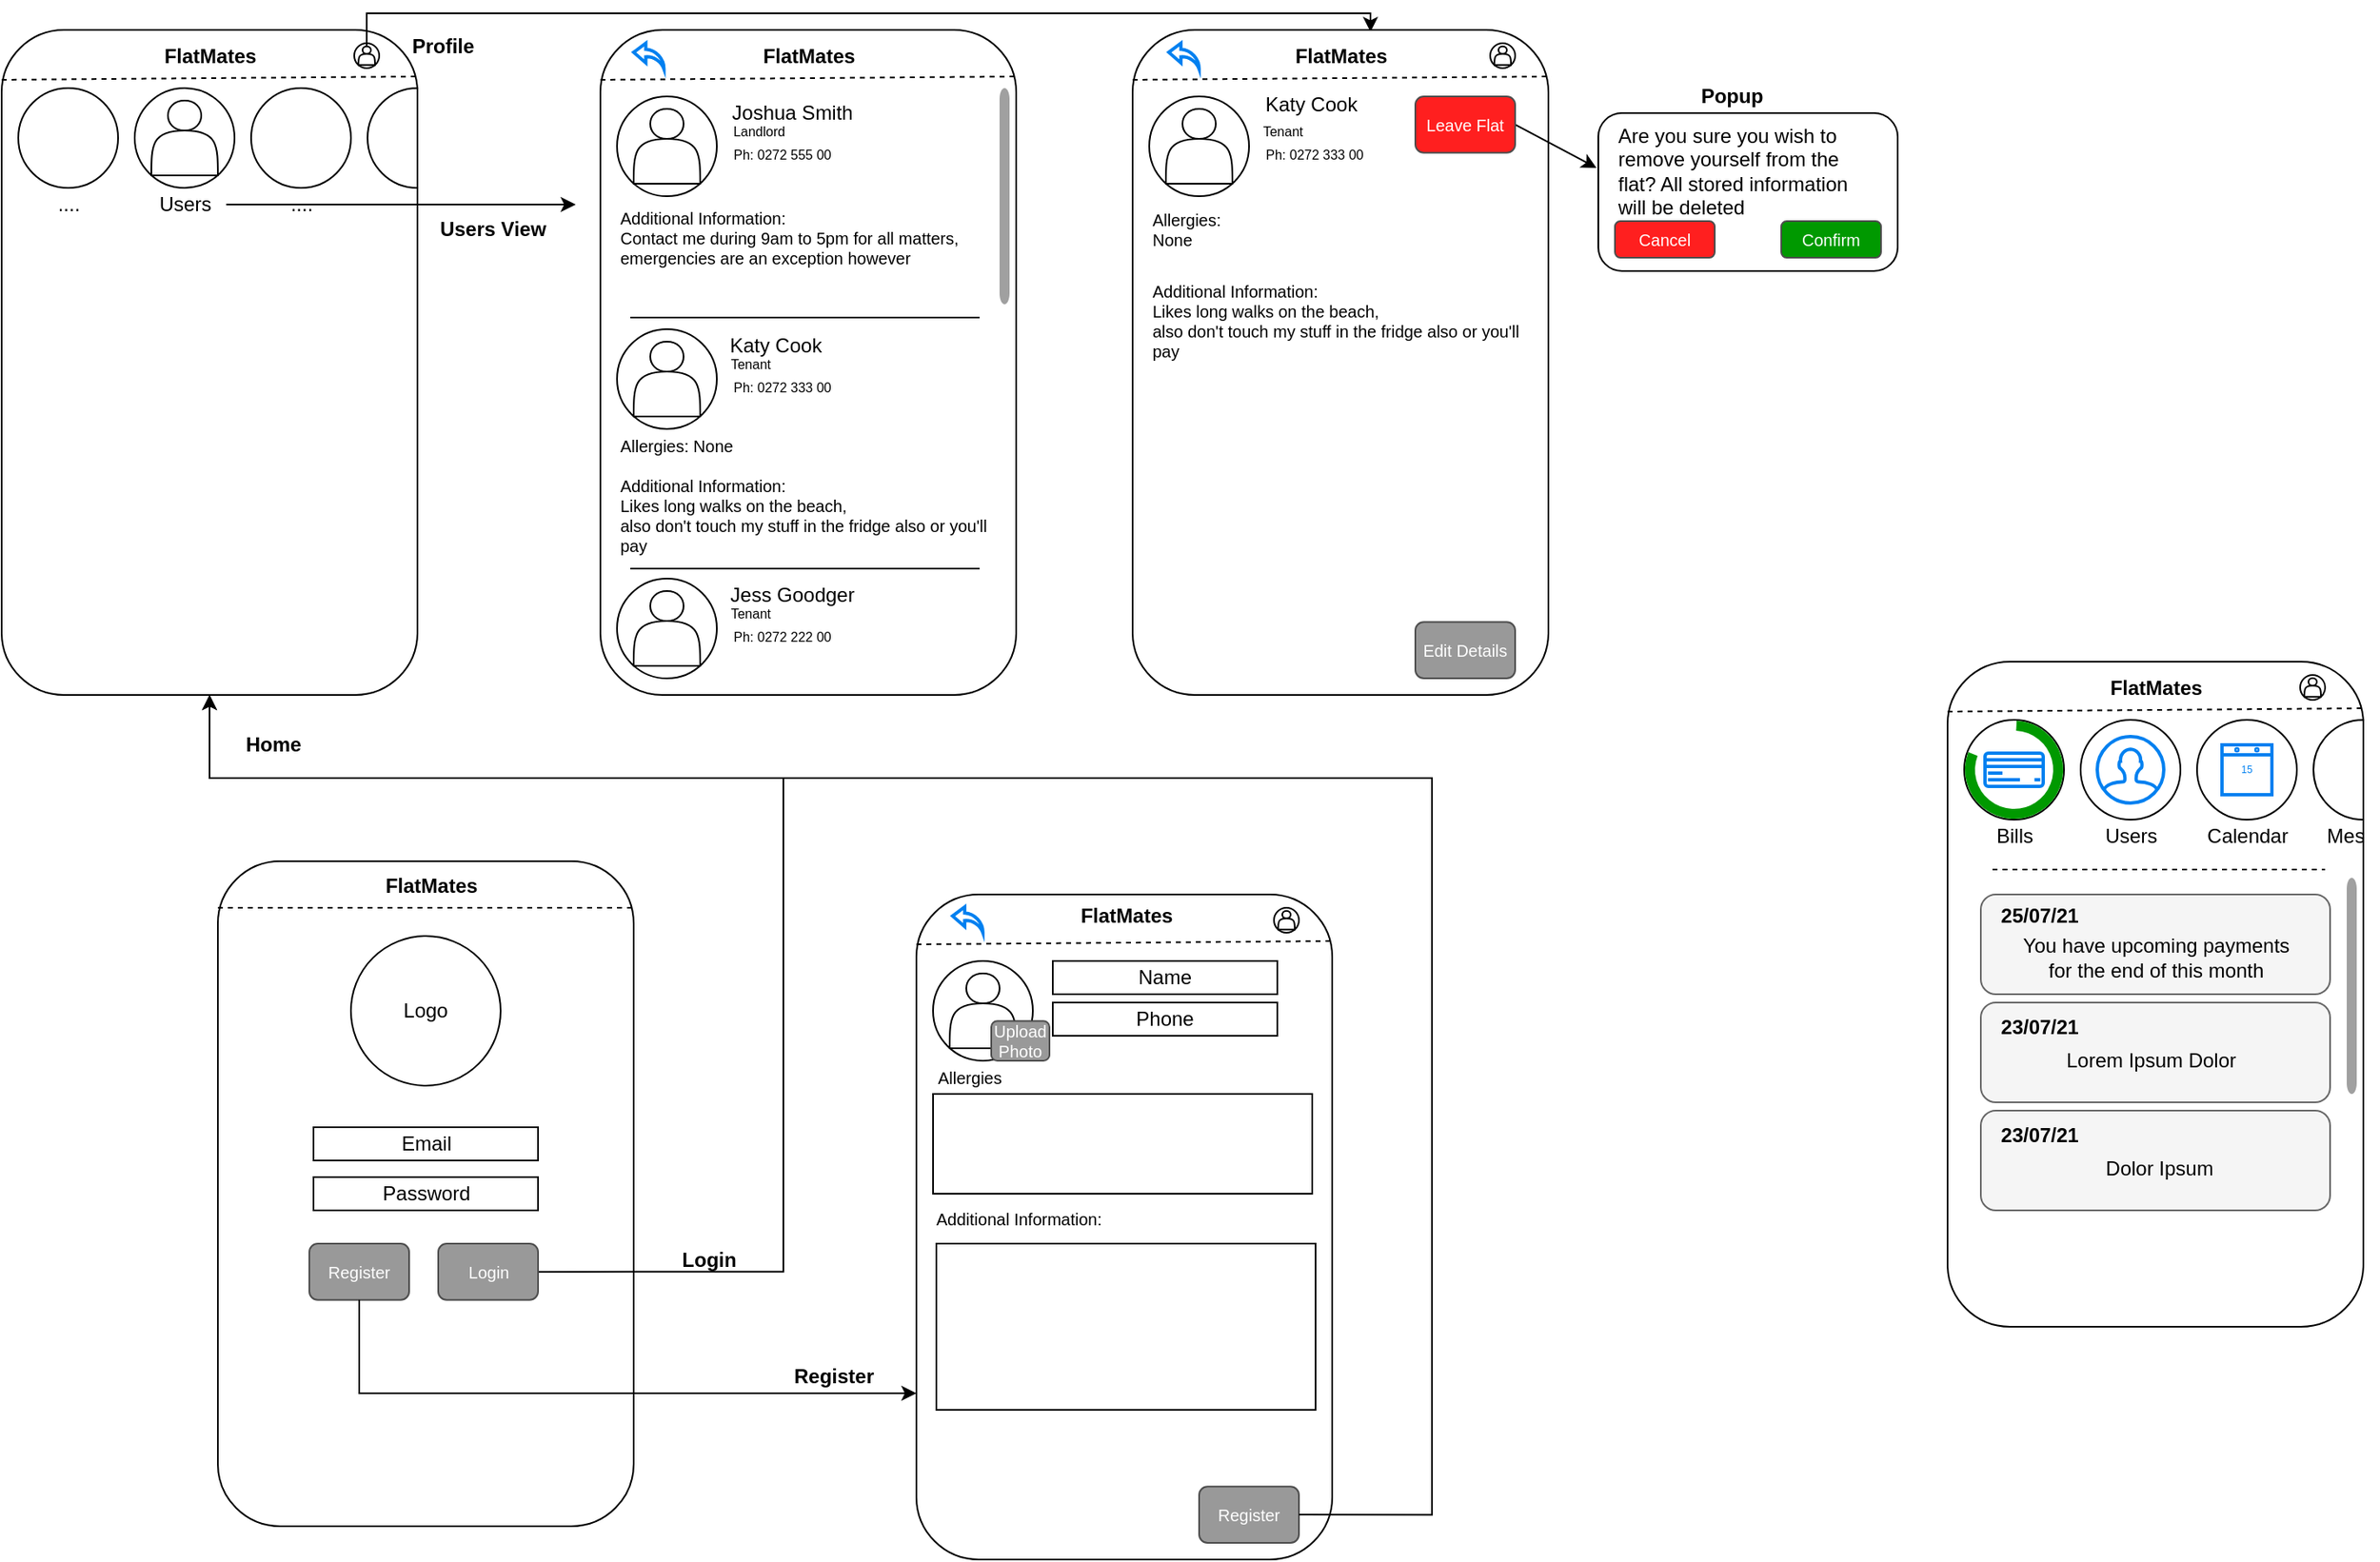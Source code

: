 <mxfile version="15.5.4" type="device" pages="2"><diagram id="p6-c7m6J1uO-M-cTYiFW" name="Page-1"><mxGraphModel dx="981" dy="519" grid="1" gridSize="10" guides="1" tooltips="1" connect="1" arrows="1" fold="1" page="1" pageScale="1" pageWidth="1700" pageHeight="1100" math="0" shadow="0"><root><mxCell id="0"/><mxCell id="1" parent="0"/><mxCell id="g6mWpX1Hjtn6HFqifxh6-1" value="" style="rounded=1;whiteSpace=wrap;html=1;" parent="1" vertex="1"><mxGeometry x="30" y="20" width="250" height="400" as="geometry"/></mxCell><mxCell id="g6mWpX1Hjtn6HFqifxh6-2" value="" style="ellipse;whiteSpace=wrap;html=1;aspect=fixed;" parent="1" vertex="1"><mxGeometry x="40" y="55" width="60" height="60" as="geometry"/></mxCell><mxCell id="g6mWpX1Hjtn6HFqifxh6-3" value="" style="ellipse;whiteSpace=wrap;html=1;aspect=fixed;" parent="1" vertex="1"><mxGeometry x="110" y="55" width="60" height="60" as="geometry"/></mxCell><mxCell id="g6mWpX1Hjtn6HFqifxh6-4" value="" style="ellipse;whiteSpace=wrap;html=1;aspect=fixed;" parent="1" vertex="1"><mxGeometry x="180" y="55" width="60" height="60" as="geometry"/></mxCell><mxCell id="g6mWpX1Hjtn6HFqifxh6-10" value="" style="shape=actor;whiteSpace=wrap;html=1;fontFamily=Helvetica;fontSize=12;fontColor=#000000;align=center;strokeColor=#000000;fillColor=#ffffff;" parent="1" vertex="1"><mxGeometry x="120" y="62.5" width="40" height="45" as="geometry"/></mxCell><mxCell id="g6mWpX1Hjtn6HFqifxh6-51" style="edgeStyle=orthogonalEdgeStyle;rounded=0;orthogonalLoop=1;jettySize=auto;html=1;fontSize=9;" parent="1" source="g6mWpX1Hjtn6HFqifxh6-11" edge="1"><mxGeometry relative="1" as="geometry"><mxPoint x="375.172" y="125" as="targetPoint"/></mxGeometry></mxCell><mxCell id="g6mWpX1Hjtn6HFqifxh6-11" value="&lt;div&gt;Users&lt;/div&gt;" style="text;html=1;align=center;verticalAlign=middle;resizable=0;points=[];autosize=1;strokeColor=none;fillColor=none;" parent="1" vertex="1"><mxGeometry x="115" y="115" width="50" height="20" as="geometry"/></mxCell><mxCell id="g6mWpX1Hjtn6HFqifxh6-12" value="&lt;div&gt;....&lt;br&gt;&lt;/div&gt;" style="text;html=1;align=center;verticalAlign=middle;resizable=0;points=[];autosize=1;strokeColor=none;fillColor=none;" parent="1" vertex="1"><mxGeometry x="55" y="115" width="30" height="20" as="geometry"/></mxCell><mxCell id="g6mWpX1Hjtn6HFqifxh6-13" value="&lt;div&gt;....&lt;br&gt;&lt;/div&gt;" style="text;html=1;align=center;verticalAlign=middle;resizable=0;points=[];autosize=1;strokeColor=none;fillColor=none;" parent="1" vertex="1"><mxGeometry x="195" y="115" width="30" height="20" as="geometry"/></mxCell><mxCell id="g6mWpX1Hjtn6HFqifxh6-14" value="" style="verticalLabelPosition=bottom;verticalAlign=top;html=1;shape=mxgraph.basic.half_circle;rotation=90;" parent="1" vertex="1"><mxGeometry x="235" y="70" width="60" height="30" as="geometry"/></mxCell><mxCell id="g6mWpX1Hjtn6HFqifxh6-16" value="" style="endArrow=none;dashed=1;html=1;rounded=0;entryX=1.008;entryY=0.07;entryDx=0;entryDy=0;entryPerimeter=0;" parent="1" target="g6mWpX1Hjtn6HFqifxh6-1" edge="1"><mxGeometry width="50" height="50" relative="1" as="geometry"><mxPoint x="30" y="50" as="sourcePoint"/><mxPoint x="100" y="50" as="targetPoint"/></mxGeometry></mxCell><mxCell id="g6mWpX1Hjtn6HFqifxh6-18" value="" style="rounded=1;whiteSpace=wrap;html=1;" parent="1" vertex="1"><mxGeometry x="390" y="20" width="250" height="400" as="geometry"/></mxCell><mxCell id="g6mWpX1Hjtn6HFqifxh6-19" value="" style="endArrow=none;dashed=1;html=1;rounded=0;entryX=1.008;entryY=0.07;entryDx=0;entryDy=0;entryPerimeter=0;" parent="1" target="g6mWpX1Hjtn6HFqifxh6-18" edge="1"><mxGeometry width="50" height="50" relative="1" as="geometry"><mxPoint x="390" y="50" as="sourcePoint"/><mxPoint x="460" y="50" as="targetPoint"/></mxGeometry></mxCell><mxCell id="g6mWpX1Hjtn6HFqifxh6-22" value="" style="group" parent="1" vertex="1" connectable="0"><mxGeometry x="242" y="28" width="15" height="15" as="geometry"/></mxCell><mxCell id="g6mWpX1Hjtn6HFqifxh6-20" value="" style="ellipse;whiteSpace=wrap;html=1;aspect=fixed;" parent="g6mWpX1Hjtn6HFqifxh6-22" vertex="1"><mxGeometry width="15" height="15" as="geometry"/></mxCell><mxCell id="g6mWpX1Hjtn6HFqifxh6-21" value="" style="shape=actor;whiteSpace=wrap;html=1;fontFamily=Helvetica;fontSize=12;fontColor=#000000;align=center;strokeColor=#000000;fillColor=#ffffff;" parent="g6mWpX1Hjtn6HFqifxh6-22" vertex="1"><mxGeometry x="2.5" y="1.875" width="10" height="11.25" as="geometry"/></mxCell><mxCell id="g6mWpX1Hjtn6HFqifxh6-29" value="" style="group" parent="1" vertex="1" connectable="0"><mxGeometry x="400" y="60" width="60" height="60" as="geometry"/></mxCell><mxCell id="g6mWpX1Hjtn6HFqifxh6-27" value="" style="ellipse;whiteSpace=wrap;html=1;aspect=fixed;" parent="g6mWpX1Hjtn6HFqifxh6-29" vertex="1"><mxGeometry width="60" height="60" as="geometry"/></mxCell><mxCell id="g6mWpX1Hjtn6HFqifxh6-28" value="" style="shape=actor;whiteSpace=wrap;html=1;fontFamily=Helvetica;fontSize=12;fontColor=#000000;align=center;strokeColor=#000000;fillColor=#ffffff;" parent="g6mWpX1Hjtn6HFqifxh6-29" vertex="1"><mxGeometry x="10" y="7.5" width="40" height="45" as="geometry"/></mxCell><mxCell id="g6mWpX1Hjtn6HFqifxh6-30" value="" style="group" parent="1" vertex="1" connectable="0"><mxGeometry x="400" y="200" width="60" height="60" as="geometry"/></mxCell><mxCell id="g6mWpX1Hjtn6HFqifxh6-31" value="" style="ellipse;whiteSpace=wrap;html=1;aspect=fixed;" parent="g6mWpX1Hjtn6HFqifxh6-30" vertex="1"><mxGeometry width="60" height="60" as="geometry"/></mxCell><mxCell id="g6mWpX1Hjtn6HFqifxh6-32" value="" style="shape=actor;whiteSpace=wrap;html=1;fontFamily=Helvetica;fontSize=12;fontColor=#000000;align=center;strokeColor=#000000;fillColor=#ffffff;" parent="g6mWpX1Hjtn6HFqifxh6-30" vertex="1"><mxGeometry x="10" y="7.5" width="40" height="45" as="geometry"/></mxCell><mxCell id="g6mWpX1Hjtn6HFqifxh6-33" value="" style="group" parent="1" vertex="1" connectable="0"><mxGeometry x="400" y="350" width="60" height="60" as="geometry"/></mxCell><mxCell id="g6mWpX1Hjtn6HFqifxh6-34" value="" style="ellipse;whiteSpace=wrap;html=1;aspect=fixed;" parent="g6mWpX1Hjtn6HFqifxh6-33" vertex="1"><mxGeometry width="60" height="60" as="geometry"/></mxCell><mxCell id="g6mWpX1Hjtn6HFqifxh6-35" value="" style="shape=actor;whiteSpace=wrap;html=1;fontFamily=Helvetica;fontSize=12;fontColor=#000000;align=center;strokeColor=#000000;fillColor=#ffffff;" parent="g6mWpX1Hjtn6HFqifxh6-33" vertex="1"><mxGeometry x="10" y="7.5" width="40" height="45" as="geometry"/></mxCell><mxCell id="g6mWpX1Hjtn6HFqifxh6-36" value="" style="endArrow=none;html=1;rounded=0;" parent="1" edge="1"><mxGeometry width="50" height="50" relative="1" as="geometry"><mxPoint x="408" y="193" as="sourcePoint"/><mxPoint x="618" y="193" as="targetPoint"/></mxGeometry></mxCell><mxCell id="g6mWpX1Hjtn6HFqifxh6-37" value="" style="endArrow=none;html=1;rounded=0;" parent="1" edge="1"><mxGeometry width="50" height="50" relative="1" as="geometry"><mxPoint x="408" y="344.0" as="sourcePoint"/><mxPoint x="618.0" y="344.0" as="targetPoint"/></mxGeometry></mxCell><mxCell id="g6mWpX1Hjtn6HFqifxh6-38" value="Joshua Smith" style="text;html=1;align=center;verticalAlign=middle;resizable=0;points=[];autosize=1;strokeColor=none;fillColor=none;" parent="1" vertex="1"><mxGeometry x="460" y="60" width="90" height="20" as="geometry"/></mxCell><mxCell id="g6mWpX1Hjtn6HFqifxh6-39" value="Katy Cook" style="text;html=1;align=center;verticalAlign=middle;resizable=0;points=[];autosize=1;strokeColor=none;fillColor=none;" parent="1" vertex="1"><mxGeometry x="460" y="200" width="70" height="20" as="geometry"/></mxCell><mxCell id="g6mWpX1Hjtn6HFqifxh6-40" value="Jess Goodger" style="text;html=1;align=center;verticalAlign=middle;resizable=0;points=[];autosize=1;strokeColor=none;fillColor=none;" parent="1" vertex="1"><mxGeometry x="460" y="350" width="90" height="20" as="geometry"/></mxCell><mxCell id="g6mWpX1Hjtn6HFqifxh6-41" value="&lt;font style=&quot;font-size: 8px&quot;&gt;Landlord&lt;/font&gt;" style="text;html=1;align=center;verticalAlign=middle;resizable=0;points=[];autosize=1;strokeColor=none;fillColor=none;" parent="1" vertex="1"><mxGeometry x="460" y="70" width="50" height="20" as="geometry"/></mxCell><mxCell id="g6mWpX1Hjtn6HFqifxh6-42" value="&lt;font style=&quot;font-size: 8px&quot;&gt;Tenant&lt;/font&gt;" style="text;html=1;align=center;verticalAlign=middle;resizable=0;points=[];autosize=1;strokeColor=none;fillColor=none;" parent="1" vertex="1"><mxGeometry x="460" y="210" width="40" height="20" as="geometry"/></mxCell><mxCell id="g6mWpX1Hjtn6HFqifxh6-43" value="&lt;font style=&quot;font-size: 8px&quot;&gt;Tenant&lt;/font&gt;" style="text;html=1;align=center;verticalAlign=middle;resizable=0;points=[];autosize=1;strokeColor=none;fillColor=none;" parent="1" vertex="1"><mxGeometry x="460" y="360" width="40" height="20" as="geometry"/></mxCell><mxCell id="g6mWpX1Hjtn6HFqifxh6-44" value="Ph: 0272 555 00" style="text;html=1;strokeColor=none;fillColor=none;align=center;verticalAlign=middle;whiteSpace=wrap;rounded=0;fontSize=8;" parent="1" vertex="1"><mxGeometry x="467" y="80" width="65" height="30" as="geometry"/></mxCell><mxCell id="g6mWpX1Hjtn6HFqifxh6-45" value="Ph: 0272 333 00" style="text;html=1;strokeColor=none;fillColor=none;align=center;verticalAlign=middle;whiteSpace=wrap;rounded=0;fontSize=8;" parent="1" vertex="1"><mxGeometry x="467" y="220" width="65" height="30" as="geometry"/></mxCell><mxCell id="g6mWpX1Hjtn6HFqifxh6-46" value="&lt;div align=&quot;left&quot;&gt;&lt;font style=&quot;font-size: 10px&quot;&gt;Allergies: None&lt;/font&gt;&lt;/div&gt;&lt;div align=&quot;left&quot;&gt;&lt;font style=&quot;font-size: 10px&quot;&gt;&lt;/font&gt;&lt;br&gt;&lt;font style=&quot;font-size: 10px&quot;&gt;Additional Information:&lt;/font&gt;&lt;br&gt;&lt;/div&gt;&lt;div&gt;&lt;font size=&quot;1&quot;&gt;Likes long walks on the beach, &lt;br&gt;&lt;/font&gt;&lt;/div&gt;&lt;div&gt;&lt;font size=&quot;1&quot;&gt;also don't touch my stuff in the fridge also or you'll pay&lt;br&gt;&lt;/font&gt;&lt;/div&gt;" style="text;html=1;strokeColor=none;fillColor=none;align=left;verticalAlign=middle;whiteSpace=wrap;rounded=0;fontSize=8;" parent="1" vertex="1"><mxGeometry x="400" y="280" width="230" height="40" as="geometry"/></mxCell><mxCell id="g6mWpX1Hjtn6HFqifxh6-48" value="" style="html=1;verticalLabelPosition=bottom;labelBackgroundColor=#ffffff;verticalAlign=top;shadow=0;dashed=0;strokeWidth=2;shape=mxgraph.ios7.misc.scroll_(vertical);fillColor=#a0a0a0;fontSize=9;" parent="1" vertex="1"><mxGeometry x="630" y="55" width="6" height="130" as="geometry"/></mxCell><mxCell id="g6mWpX1Hjtn6HFqifxh6-49" value="&lt;div align=&quot;left&quot;&gt;&lt;font style=&quot;font-size: 10px&quot;&gt;Additional Information:&lt;/font&gt;&lt;br&gt;&lt;/div&gt;&lt;font size=&quot;1&quot;&gt;Contact me during 9am to 5pm for all matters, emergencies are an exception however&lt;br&gt;&lt;/font&gt;" style="text;html=1;strokeColor=none;fillColor=none;align=left;verticalAlign=middle;whiteSpace=wrap;rounded=0;fontSize=8;" parent="1" vertex="1"><mxGeometry x="400" y="120" width="220" height="50" as="geometry"/></mxCell><mxCell id="g6mWpX1Hjtn6HFqifxh6-52" style="edgeStyle=orthogonalEdgeStyle;rounded=0;orthogonalLoop=1;jettySize=auto;html=1;fontSize=9;entryX=0.57;entryY=0.003;entryDx=0;entryDy=0;entryPerimeter=0;" parent="1" source="g6mWpX1Hjtn6HFqifxh6-21" target="-ShyMMkXI0B5-ASkMVJS-1" edge="1"><mxGeometry relative="1" as="geometry"><mxPoint x="860" y="80" as="targetPoint"/><Array as="points"><mxPoint x="250" y="10"/><mxPoint x="853" y="10"/><mxPoint x="853" y="21"/></Array></mxGeometry></mxCell><mxCell id="-ShyMMkXI0B5-ASkMVJS-1" value="" style="rounded=1;whiteSpace=wrap;html=1;" parent="1" vertex="1"><mxGeometry x="710" y="20" width="250" height="400" as="geometry"/></mxCell><mxCell id="-ShyMMkXI0B5-ASkMVJS-2" value="" style="endArrow=none;dashed=1;html=1;rounded=0;entryX=1.008;entryY=0.07;entryDx=0;entryDy=0;entryPerimeter=0;" parent="1" target="-ShyMMkXI0B5-ASkMVJS-1" edge="1"><mxGeometry width="50" height="50" relative="1" as="geometry"><mxPoint x="710" y="50" as="sourcePoint"/><mxPoint x="780" y="50" as="targetPoint"/></mxGeometry></mxCell><mxCell id="-ShyMMkXI0B5-ASkMVJS-3" value="" style="group" parent="1" vertex="1" connectable="0"><mxGeometry x="720" y="60" width="60" height="60" as="geometry"/></mxCell><mxCell id="-ShyMMkXI0B5-ASkMVJS-4" value="" style="ellipse;whiteSpace=wrap;html=1;aspect=fixed;" parent="-ShyMMkXI0B5-ASkMVJS-3" vertex="1"><mxGeometry width="60" height="60" as="geometry"/></mxCell><mxCell id="-ShyMMkXI0B5-ASkMVJS-5" value="" style="shape=actor;whiteSpace=wrap;html=1;fontFamily=Helvetica;fontSize=12;fontColor=#000000;align=center;strokeColor=#000000;fillColor=#ffffff;" parent="-ShyMMkXI0B5-ASkMVJS-3" vertex="1"><mxGeometry x="10" y="7.5" width="40" height="45" as="geometry"/></mxCell><mxCell id="-ShyMMkXI0B5-ASkMVJS-14" value="Katy Cook" style="text;html=1;align=center;verticalAlign=middle;resizable=0;points=[];autosize=1;strokeColor=none;fillColor=none;" parent="1" vertex="1"><mxGeometry x="782" y="55" width="70" height="20" as="geometry"/></mxCell><mxCell id="-ShyMMkXI0B5-ASkMVJS-17" value="&lt;font style=&quot;font-size: 8px&quot;&gt;Tenant&lt;/font&gt;" style="text;html=1;align=center;verticalAlign=middle;resizable=0;points=[];autosize=1;strokeColor=none;fillColor=none;" parent="1" vertex="1"><mxGeometry x="780" y="70" width="40" height="20" as="geometry"/></mxCell><mxCell id="-ShyMMkXI0B5-ASkMVJS-20" value="Ph: 0272 333 00" style="text;html=1;strokeColor=none;fillColor=none;align=center;verticalAlign=middle;whiteSpace=wrap;rounded=0;fontSize=8;" parent="1" vertex="1"><mxGeometry x="787" y="80" width="65" height="30" as="geometry"/></mxCell><mxCell id="-ShyMMkXI0B5-ASkMVJS-26" value="Ph: 0272 222 00" style="text;html=1;strokeColor=none;fillColor=none;align=center;verticalAlign=middle;whiteSpace=wrap;rounded=0;fontSize=8;" parent="1" vertex="1"><mxGeometry x="467" y="370" width="65" height="30" as="geometry"/></mxCell><mxCell id="-ShyMMkXI0B5-ASkMVJS-28" value="&lt;div align=&quot;left&quot;&gt;&lt;font style=&quot;font-size: 10px&quot;&gt;Allergies: &lt;br&gt;None&lt;/font&gt;&lt;/div&gt;" style="text;html=1;strokeColor=none;fillColor=none;align=left;verticalAlign=middle;whiteSpace=wrap;rounded=0;fontSize=8;" parent="1" vertex="1"><mxGeometry x="720" y="115" width="230" height="50" as="geometry"/></mxCell><mxCell id="-ShyMMkXI0B5-ASkMVJS-29" value="&lt;font style=&quot;font-size: 10px&quot;&gt;Additional Information:&lt;/font&gt;&lt;br&gt;&lt;div&gt;&lt;font size=&quot;1&quot;&gt;Likes long walks on the beach, &lt;br&gt;&lt;/font&gt;&lt;/div&gt;&lt;div&gt;&lt;font size=&quot;1&quot;&gt;also don't touch my stuff in the fridge also or you'll pay&lt;br&gt;&lt;/font&gt;&lt;/div&gt;" style="text;html=1;strokeColor=none;fillColor=none;align=left;verticalAlign=middle;whiteSpace=wrap;rounded=0;fontSize=8;" parent="1" vertex="1"><mxGeometry x="720" y="170" width="230" height="50" as="geometry"/></mxCell><mxCell id="-ShyMMkXI0B5-ASkMVJS-32" value="" style="endArrow=classic;html=1;rounded=0;fontSize=8;entryX=-0.006;entryY=0.347;entryDx=0;entryDy=0;entryPerimeter=0;exitX=1;exitY=0.5;exitDx=0;exitDy=0;" parent="1" source="-ShyMMkXI0B5-ASkMVJS-37" target="-ShyMMkXI0B5-ASkMVJS-33" edge="1"><mxGeometry width="50" height="50" relative="1" as="geometry"><mxPoint x="940" y="75" as="sourcePoint"/><mxPoint x="1060" y="85" as="targetPoint"/></mxGeometry></mxCell><mxCell id="-ShyMMkXI0B5-ASkMVJS-33" value="" style="rounded=1;whiteSpace=wrap;html=1;" parent="1" vertex="1"><mxGeometry x="990" y="70" width="180" height="95" as="geometry"/></mxCell><mxCell id="-ShyMMkXI0B5-ASkMVJS-34" value="&lt;font style=&quot;font-size: 12px&quot;&gt;Are you sure you wish to remove yourself from the flat? All stored information will be deleted&lt;/font&gt;" style="text;html=1;strokeColor=none;fillColor=none;align=left;verticalAlign=middle;whiteSpace=wrap;rounded=0;fontSize=8;" parent="1" vertex="1"><mxGeometry x="1000" y="80" width="160" height="50" as="geometry"/></mxCell><mxCell id="-ShyMMkXI0B5-ASkMVJS-37" value="Leave Flat" style="rounded=1;html=1;shadow=0;dashed=0;whiteSpace=wrap;fontSize=10;fillColor=#FF1F1F;align=center;strokeColor=#4D4D4D;fontColor=#ffffff;" parent="1" vertex="1"><mxGeometry x="880" y="60" width="60" height="33.88" as="geometry"/></mxCell><mxCell id="-ShyMMkXI0B5-ASkMVJS-38" value="Cancel" style="rounded=1;html=1;shadow=0;dashed=0;whiteSpace=wrap;fontSize=10;fillColor=#FF1F1F;align=center;strokeColor=#4D4D4D;fontColor=#ffffff;" parent="1" vertex="1"><mxGeometry x="1000" y="135" width="60" height="21.94" as="geometry"/></mxCell><mxCell id="-ShyMMkXI0B5-ASkMVJS-39" value="Confirm" style="rounded=1;html=1;shadow=0;dashed=0;whiteSpace=wrap;fontSize=10;fillColor=#009900;align=center;strokeColor=#4D4D4D;fontColor=#ffffff;" parent="1" vertex="1"><mxGeometry x="1100" y="135" width="60" height="21.94" as="geometry"/></mxCell><mxCell id="-ShyMMkXI0B5-ASkMVJS-40" value="" style="group" parent="1" vertex="1" connectable="0"><mxGeometry x="925" y="28" width="15" height="15" as="geometry"/></mxCell><mxCell id="-ShyMMkXI0B5-ASkMVJS-41" value="" style="ellipse;whiteSpace=wrap;html=1;aspect=fixed;" parent="-ShyMMkXI0B5-ASkMVJS-40" vertex="1"><mxGeometry width="15" height="15" as="geometry"/></mxCell><mxCell id="-ShyMMkXI0B5-ASkMVJS-42" value="" style="shape=actor;whiteSpace=wrap;html=1;fontFamily=Helvetica;fontSize=12;fontColor=#000000;align=center;strokeColor=#000000;fillColor=#ffffff;" parent="-ShyMMkXI0B5-ASkMVJS-40" vertex="1"><mxGeometry x="2.5" y="1.875" width="10" height="11.25" as="geometry"/></mxCell><mxCell id="-ShyMMkXI0B5-ASkMVJS-43" value="&lt;b&gt;Popup&lt;/b&gt;" style="text;html=1;align=center;verticalAlign=middle;resizable=0;points=[];autosize=1;strokeColor=none;fillColor=none;fontSize=12;fontColor=#000000;" parent="1" vertex="1"><mxGeometry x="1045" y="50" width="50" height="20" as="geometry"/></mxCell><mxCell id="-ShyMMkXI0B5-ASkMVJS-44" value="&lt;b&gt;Profile&lt;/b&gt;" style="text;html=1;align=center;verticalAlign=middle;resizable=0;points=[];autosize=1;strokeColor=none;fillColor=none;fontSize=12;fontColor=#000000;" parent="1" vertex="1"><mxGeometry x="270" y="20" width="50" height="20" as="geometry"/></mxCell><mxCell id="-ShyMMkXI0B5-ASkMVJS-45" value="&lt;b&gt;Users View&lt;br&gt;&lt;/b&gt;" style="text;html=1;align=center;verticalAlign=middle;resizable=0;points=[];autosize=1;strokeColor=none;fillColor=none;fontSize=12;fontColor=#000000;" parent="1" vertex="1"><mxGeometry x="285" y="130" width="80" height="20" as="geometry"/></mxCell><mxCell id="-ShyMMkXI0B5-ASkMVJS-47" value="Edit Details" style="rounded=1;html=1;shadow=0;dashed=0;whiteSpace=wrap;fontSize=10;fillColor=#999999;align=center;strokeColor=#4D4D4D;fontColor=#ffffff;" parent="1" vertex="1"><mxGeometry x="880" y="376.12" width="60" height="33.88" as="geometry"/></mxCell><mxCell id="-ShyMMkXI0B5-ASkMVJS-48" value="" style="rounded=1;whiteSpace=wrap;html=1;" parent="1" vertex="1"><mxGeometry x="160" y="520" width="250" height="400" as="geometry"/></mxCell><mxCell id="-ShyMMkXI0B5-ASkMVJS-57" value="" style="endArrow=none;dashed=1;html=1;rounded=0;entryX=1.008;entryY=0.07;entryDx=0;entryDy=0;entryPerimeter=0;" parent="1" target="-ShyMMkXI0B5-ASkMVJS-48" edge="1"><mxGeometry width="50" height="50" relative="1" as="geometry"><mxPoint x="160" y="548" as="sourcePoint"/><mxPoint x="230" y="550" as="targetPoint"/></mxGeometry></mxCell><mxCell id="-ShyMMkXI0B5-ASkMVJS-62" style="edgeStyle=orthogonalEdgeStyle;rounded=0;orthogonalLoop=1;jettySize=auto;html=1;fontSize=9;exitX=1;exitY=0.5;exitDx=0;exitDy=0;entryX=0.5;entryY=1;entryDx=0;entryDy=0;" parent="1" source="-ShyMMkXI0B5-ASkMVJS-66" target="g6mWpX1Hjtn6HFqifxh6-1" edge="1"><mxGeometry relative="1" as="geometry"><mxPoint x="530.172" y="630" as="targetPoint"/><mxPoint x="320" y="630" as="sourcePoint"/><Array as="points"><mxPoint x="500" y="767"/><mxPoint x="500" y="470"/><mxPoint x="155" y="470"/></Array></mxGeometry></mxCell><mxCell id="-ShyMMkXI0B5-ASkMVJS-63" value="Email" style="rounded=0;whiteSpace=wrap;html=1;fontSize=12;" parent="1" vertex="1"><mxGeometry x="217.5" y="680" width="135" height="20" as="geometry"/></mxCell><mxCell id="-ShyMMkXI0B5-ASkMVJS-64" value="Password" style="rounded=0;whiteSpace=wrap;html=1;fontSize=12;" parent="1" vertex="1"><mxGeometry x="217.5" y="710" width="135" height="20" as="geometry"/></mxCell><mxCell id="-ShyMMkXI0B5-ASkMVJS-66" value="Login" style="rounded=1;html=1;shadow=0;dashed=0;whiteSpace=wrap;fontSize=10;fillColor=#999999;align=center;strokeColor=#4D4D4D;fontColor=#ffffff;" parent="1" vertex="1"><mxGeometry x="292.5" y="750" width="60" height="33.88" as="geometry"/></mxCell><mxCell id="-ShyMMkXI0B5-ASkMVJS-67" value="Register" style="rounded=1;html=1;shadow=0;dashed=0;whiteSpace=wrap;fontSize=10;fillColor=#999999;align=center;strokeColor=#4D4D4D;fontColor=#ffffff;" parent="1" vertex="1"><mxGeometry x="215" y="750" width="60" height="33.88" as="geometry"/></mxCell><mxCell id="-ShyMMkXI0B5-ASkMVJS-68" style="edgeStyle=orthogonalEdgeStyle;rounded=0;orthogonalLoop=1;jettySize=auto;html=1;fontSize=9;exitX=0.5;exitY=1;exitDx=0;exitDy=0;entryX=0;entryY=0.75;entryDx=0;entryDy=0;" parent="1" source="-ShyMMkXI0B5-ASkMVJS-67" target="-ShyMMkXI0B5-ASkMVJS-69" edge="1"><mxGeometry relative="1" as="geometry"><mxPoint x="580" y="700" as="targetPoint"/><mxPoint x="440" y="740" as="sourcePoint"/><Array as="points"><mxPoint x="245" y="840"/></Array></mxGeometry></mxCell><mxCell id="-ShyMMkXI0B5-ASkMVJS-69" value="" style="rounded=1;whiteSpace=wrap;html=1;" parent="1" vertex="1"><mxGeometry x="580" y="540" width="250" height="400" as="geometry"/></mxCell><mxCell id="-ShyMMkXI0B5-ASkMVJS-70" value="" style="endArrow=none;dashed=1;html=1;rounded=0;entryX=1.008;entryY=0.07;entryDx=0;entryDy=0;entryPerimeter=0;" parent="1" target="-ShyMMkXI0B5-ASkMVJS-69" edge="1"><mxGeometry width="50" height="50" relative="1" as="geometry"><mxPoint x="580" y="570" as="sourcePoint"/><mxPoint x="650" y="570" as="targetPoint"/></mxGeometry></mxCell><mxCell id="-ShyMMkXI0B5-ASkMVJS-71" value="" style="group" parent="1" vertex="1" connectable="0"><mxGeometry x="590" y="580" width="60" height="60" as="geometry"/></mxCell><mxCell id="-ShyMMkXI0B5-ASkMVJS-72" value="" style="ellipse;whiteSpace=wrap;html=1;aspect=fixed;" parent="-ShyMMkXI0B5-ASkMVJS-71" vertex="1"><mxGeometry width="60" height="60" as="geometry"/></mxCell><mxCell id="-ShyMMkXI0B5-ASkMVJS-73" value="" style="shape=actor;whiteSpace=wrap;html=1;fontFamily=Helvetica;fontSize=12;fontColor=#000000;align=center;strokeColor=#000000;fillColor=#ffffff;" parent="-ShyMMkXI0B5-ASkMVJS-71" vertex="1"><mxGeometry x="10" y="7.5" width="40" height="45" as="geometry"/></mxCell><mxCell id="-ShyMMkXI0B5-ASkMVJS-78" value="&lt;div align=&quot;left&quot;&gt;&lt;font style=&quot;font-size: 10px&quot;&gt;Allergies&lt;br&gt;&lt;/font&gt;&lt;/div&gt;" style="text;html=1;strokeColor=none;fillColor=none;align=left;verticalAlign=middle;whiteSpace=wrap;rounded=0;fontSize=8;" parent="1" vertex="1"><mxGeometry x="591" y="625" width="230" height="50" as="geometry"/></mxCell><mxCell id="-ShyMMkXI0B5-ASkMVJS-79" value="&lt;font style=&quot;font-size: 10px&quot;&gt;Additional Information:&lt;/font&gt;" style="text;html=1;strokeColor=none;fillColor=none;align=left;verticalAlign=middle;whiteSpace=wrap;rounded=0;fontSize=8;" parent="1" vertex="1"><mxGeometry x="590" y="710" width="230" height="50" as="geometry"/></mxCell><mxCell id="-ShyMMkXI0B5-ASkMVJS-81" value="" style="group" parent="1" vertex="1" connectable="0"><mxGeometry x="795" y="548" width="15" height="15" as="geometry"/></mxCell><mxCell id="-ShyMMkXI0B5-ASkMVJS-82" value="" style="ellipse;whiteSpace=wrap;html=1;aspect=fixed;" parent="-ShyMMkXI0B5-ASkMVJS-81" vertex="1"><mxGeometry width="15" height="15" as="geometry"/></mxCell><mxCell id="-ShyMMkXI0B5-ASkMVJS-83" value="" style="shape=actor;whiteSpace=wrap;html=1;fontFamily=Helvetica;fontSize=12;fontColor=#000000;align=center;strokeColor=#000000;fillColor=#ffffff;" parent="-ShyMMkXI0B5-ASkMVJS-81" vertex="1"><mxGeometry x="2.5" y="1.875" width="10" height="11.25" as="geometry"/></mxCell><mxCell id="-ShyMMkXI0B5-ASkMVJS-84" value="Register" style="rounded=1;html=1;shadow=0;dashed=0;whiteSpace=wrap;fontSize=10;fillColor=#999999;align=center;strokeColor=#4D4D4D;fontColor=#ffffff;" parent="1" vertex="1"><mxGeometry x="750" y="896.12" width="60" height="33.88" as="geometry"/></mxCell><mxCell id="-ShyMMkXI0B5-ASkMVJS-85" value="" style="rounded=0;whiteSpace=wrap;html=1;fontSize=12;" parent="1" vertex="1"><mxGeometry x="592" y="750" width="228" height="100" as="geometry"/></mxCell><mxCell id="-ShyMMkXI0B5-ASkMVJS-86" value="" style="rounded=0;whiteSpace=wrap;html=1;fontSize=12;" parent="1" vertex="1"><mxGeometry x="590" y="660" width="228" height="60" as="geometry"/></mxCell><mxCell id="-ShyMMkXI0B5-ASkMVJS-87" value="Phone" style="rounded=0;whiteSpace=wrap;html=1;fontSize=12;" parent="1" vertex="1"><mxGeometry x="662" y="605" width="135" height="20" as="geometry"/></mxCell><mxCell id="-ShyMMkXI0B5-ASkMVJS-88" value="Name" style="rounded=0;whiteSpace=wrap;html=1;fontSize=12;" parent="1" vertex="1"><mxGeometry x="662" y="580" width="135" height="20" as="geometry"/></mxCell><mxCell id="-ShyMMkXI0B5-ASkMVJS-89" value="&lt;div&gt;Upload Photo&lt;/div&gt;" style="rounded=1;html=1;shadow=0;dashed=0;whiteSpace=wrap;fontSize=10;fillColor=#999999;align=center;strokeColor=#4D4D4D;fontColor=#ffffff;" parent="1" vertex="1"><mxGeometry x="625" y="616.12" width="35" height="23.88" as="geometry"/></mxCell><mxCell id="-ShyMMkXI0B5-ASkMVJS-91" style="edgeStyle=orthogonalEdgeStyle;rounded=0;orthogonalLoop=1;jettySize=auto;html=1;fontSize=9;entryX=0.5;entryY=1;entryDx=0;entryDy=0;exitX=1;exitY=0.5;exitDx=0;exitDy=0;" parent="1" source="-ShyMMkXI0B5-ASkMVJS-84" target="g6mWpX1Hjtn6HFqifxh6-1" edge="1"><mxGeometry relative="1" as="geometry"><mxPoint x="497.5" y="770" as="targetPoint"/><mxPoint x="680" y="913" as="sourcePoint"/><Array as="points"><mxPoint x="890" y="913"/><mxPoint x="890" y="470"/><mxPoint x="155" y="470"/></Array></mxGeometry></mxCell><mxCell id="-ShyMMkXI0B5-ASkMVJS-92" value="" style="group" parent="1" vertex="1" connectable="0"><mxGeometry x="240" y="565" width="90" height="90" as="geometry"/></mxCell><mxCell id="-ShyMMkXI0B5-ASkMVJS-93" value="Logo" style="ellipse;whiteSpace=wrap;html=1;aspect=fixed;" parent="-ShyMMkXI0B5-ASkMVJS-92" vertex="1"><mxGeometry width="90" height="90" as="geometry"/></mxCell><mxCell id="1JFDRB5H6HvsyRO26p-R-1" value="" style="html=1;verticalLabelPosition=bottom;align=center;labelBackgroundColor=#ffffff;verticalAlign=top;strokeWidth=2;strokeColor=#0080F0;shadow=0;dashed=0;shape=mxgraph.ios7.icons.back;" parent="1" vertex="1"><mxGeometry x="601.76" y="547.5" width="18.24" height="15.5" as="geometry"/></mxCell><mxCell id="1JFDRB5H6HvsyRO26p-R-2" value="" style="html=1;verticalLabelPosition=bottom;align=center;labelBackgroundColor=#ffffff;verticalAlign=top;strokeWidth=2;strokeColor=#0080F0;shadow=0;dashed=0;shape=mxgraph.ios7.icons.back;" parent="1" vertex="1"><mxGeometry x="410" y="28" width="18.24" height="15.5" as="geometry"/></mxCell><mxCell id="1JFDRB5H6HvsyRO26p-R-3" value="" style="html=1;verticalLabelPosition=bottom;align=center;labelBackgroundColor=#ffffff;verticalAlign=top;strokeWidth=2;strokeColor=#0080F0;shadow=0;dashed=0;shape=mxgraph.ios7.icons.back;" parent="1" vertex="1"><mxGeometry x="731.76" y="28" width="18.24" height="15.5" as="geometry"/></mxCell><mxCell id="1JFDRB5H6HvsyRO26p-R-4" value="&lt;b&gt;Login&lt;/b&gt;" style="text;html=1;align=center;verticalAlign=middle;resizable=0;points=[];autosize=1;strokeColor=none;fillColor=none;fontSize=12;fontColor=#000000;" parent="1" vertex="1"><mxGeometry x="430" y="750" width="50" height="20" as="geometry"/></mxCell><mxCell id="1JFDRB5H6HvsyRO26p-R-5" value="&lt;b&gt;Register&lt;/b&gt;" style="text;html=1;align=center;verticalAlign=middle;resizable=0;points=[];autosize=1;strokeColor=none;fillColor=none;fontSize=12;fontColor=#000000;" parent="1" vertex="1"><mxGeometry x="500" y="820" width="60" height="20" as="geometry"/></mxCell><mxCell id="1JFDRB5H6HvsyRO26p-R-6" value="&lt;b&gt;Home&lt;/b&gt;" style="text;html=1;align=center;verticalAlign=middle;resizable=0;points=[];autosize=1;strokeColor=none;fillColor=none;fontSize=12;fontColor=#000000;" parent="1" vertex="1"><mxGeometry x="167.5" y="440" width="50" height="20" as="geometry"/></mxCell><mxCell id="8AOn-j3auY76BIGFkQrB-3" value="" style="rounded=1;whiteSpace=wrap;html=1;" vertex="1" parent="1"><mxGeometry x="1200" y="400" width="250" height="400" as="geometry"/></mxCell><mxCell id="8AOn-j3auY76BIGFkQrB-4" value="" style="ellipse;whiteSpace=wrap;html=1;aspect=fixed;fillColor=none;" vertex="1" parent="1"><mxGeometry x="1210" y="435" width="60" height="60" as="geometry"/></mxCell><mxCell id="8AOn-j3auY76BIGFkQrB-5" value="" style="ellipse;whiteSpace=wrap;html=1;aspect=fixed;" vertex="1" parent="1"><mxGeometry x="1280" y="435" width="60" height="60" as="geometry"/></mxCell><mxCell id="8AOn-j3auY76BIGFkQrB-6" value="" style="ellipse;whiteSpace=wrap;html=1;aspect=fixed;" vertex="1" parent="1"><mxGeometry x="1350" y="435" width="60" height="60" as="geometry"/></mxCell><mxCell id="8AOn-j3auY76BIGFkQrB-8" value="&lt;div&gt;Users&lt;/div&gt;" style="text;html=1;align=center;verticalAlign=middle;resizable=0;points=[];autosize=1;strokeColor=none;fillColor=none;" vertex="1" parent="1"><mxGeometry x="1285" y="495" width="50" height="20" as="geometry"/></mxCell><mxCell id="8AOn-j3auY76BIGFkQrB-9" value="Bills" style="text;html=1;align=center;verticalAlign=middle;resizable=0;points=[];autosize=1;strokeColor=none;fillColor=none;" vertex="1" parent="1"><mxGeometry x="1220" y="495" width="40" height="20" as="geometry"/></mxCell><mxCell id="8AOn-j3auY76BIGFkQrB-10" value="Calendar" style="text;html=1;align=center;verticalAlign=middle;resizable=0;points=[];autosize=1;strokeColor=none;fillColor=none;" vertex="1" parent="1"><mxGeometry x="1350" y="495" width="60" height="20" as="geometry"/></mxCell><mxCell id="8AOn-j3auY76BIGFkQrB-11" value="" style="verticalLabelPosition=bottom;verticalAlign=top;html=1;shape=mxgraph.basic.half_circle;rotation=90;" vertex="1" parent="1"><mxGeometry x="1405" y="450" width="60" height="30" as="geometry"/></mxCell><mxCell id="8AOn-j3auY76BIGFkQrB-12" value="" style="endArrow=none;dashed=1;html=1;rounded=0;entryX=1.008;entryY=0.07;entryDx=0;entryDy=0;entryPerimeter=0;" edge="1" target="8AOn-j3auY76BIGFkQrB-3" parent="1"><mxGeometry width="50" height="50" relative="1" as="geometry"><mxPoint x="1200" y="430" as="sourcePoint"/><mxPoint x="1270" y="430" as="targetPoint"/></mxGeometry></mxCell><mxCell id="8AOn-j3auY76BIGFkQrB-13" value="" style="group" vertex="1" connectable="0" parent="1"><mxGeometry x="1412" y="408" width="15" height="15" as="geometry"/></mxCell><mxCell id="8AOn-j3auY76BIGFkQrB-14" value="" style="ellipse;whiteSpace=wrap;html=1;aspect=fixed;" vertex="1" parent="8AOn-j3auY76BIGFkQrB-13"><mxGeometry width="15" height="15" as="geometry"/></mxCell><mxCell id="8AOn-j3auY76BIGFkQrB-15" value="" style="shape=actor;whiteSpace=wrap;html=1;fontFamily=Helvetica;fontSize=12;fontColor=#000000;align=center;strokeColor=#000000;fillColor=#ffffff;" vertex="1" parent="8AOn-j3auY76BIGFkQrB-13"><mxGeometry x="2.5" y="1.875" width="10" height="11.25" as="geometry"/></mxCell><mxCell id="8AOn-j3auY76BIGFkQrB-16" value="" style="html=1;verticalLabelPosition=bottom;align=center;labelBackgroundColor=#ffffff;verticalAlign=top;strokeWidth=2;strokeColor=#0080F0;shadow=0;dashed=0;shape=mxgraph.ios7.icons.user;" vertex="1" parent="1"><mxGeometry x="1290" y="445" width="40" height="40" as="geometry"/></mxCell><mxCell id="8AOn-j3auY76BIGFkQrB-17" value="" style="html=1;verticalLabelPosition=bottom;align=center;labelBackgroundColor=#ffffff;verticalAlign=top;strokeWidth=2;strokeColor=#0080F0;shadow=0;dashed=0;shape=mxgraph.ios7.icons.calendar;" vertex="1" parent="1"><mxGeometry x="1365" y="450" width="30" height="30" as="geometry"/></mxCell><mxCell id="8AOn-j3auY76BIGFkQrB-18" value="" style="html=1;verticalLabelPosition=bottom;align=center;labelBackgroundColor=#ffffff;verticalAlign=top;strokeWidth=2;strokeColor=#0080F0;shadow=0;dashed=0;shape=mxgraph.ios7.icons.credit_card;" vertex="1" parent="1"><mxGeometry x="1222.5" y="455" width="35" height="20" as="geometry"/></mxCell><mxCell id="8AOn-j3auY76BIGFkQrB-24" value="" style="verticalLabelPosition=bottom;verticalAlign=top;html=1;shape=mxgraph.basic.arc;strokeColor=#009900;strokeWidth=6;startAngle=0.3;endAngle=0.1;fillColor=none;rotation=-105;" vertex="1" parent="1"><mxGeometry x="1213.5" y="438.5" width="53" height="53" as="geometry"/></mxCell><mxCell id="8AOn-j3auY76BIGFkQrB-29" value="Mes" style="text;html=1;align=center;verticalAlign=middle;resizable=0;points=[];autosize=1;strokeColor=none;fillColor=none;" vertex="1" parent="1"><mxGeometry x="1419" y="495" width="40" height="20" as="geometry"/></mxCell><mxCell id="8AOn-j3auY76BIGFkQrB-30" value="FlatMates" style="text;html=1;align=center;verticalAlign=middle;resizable=0;points=[];autosize=1;strokeColor=none;fillColor=none;fontStyle=1" vertex="1" parent="1"><mxGeometry x="1290" y="405.5" width="70" height="20" as="geometry"/></mxCell><mxCell id="8AOn-j3auY76BIGFkQrB-31" value="FlatMates" style="text;html=1;align=center;verticalAlign=middle;resizable=0;points=[];autosize=1;strokeColor=none;fillColor=none;fontStyle=1" vertex="1" parent="1"><mxGeometry x="800" y="25.5" width="70" height="20" as="geometry"/></mxCell><mxCell id="8AOn-j3auY76BIGFkQrB-32" value="FlatMates" style="text;html=1;align=center;verticalAlign=middle;resizable=0;points=[];autosize=1;strokeColor=none;fillColor=none;fontStyle=1" vertex="1" parent="1"><mxGeometry x="480" y="25.5" width="70" height="20" as="geometry"/></mxCell><mxCell id="8AOn-j3auY76BIGFkQrB-33" value="FlatMates" style="text;html=1;align=center;verticalAlign=middle;resizable=0;points=[];autosize=1;strokeColor=none;fillColor=none;fontStyle=1" vertex="1" parent="1"><mxGeometry x="120" y="25.75" width="70" height="20" as="geometry"/></mxCell><mxCell id="8AOn-j3auY76BIGFkQrB-34" value="FlatMates" style="text;html=1;align=center;verticalAlign=middle;resizable=0;points=[];autosize=1;strokeColor=none;fillColor=none;fontStyle=1" vertex="1" parent="1"><mxGeometry x="253" y="525" width="70" height="20" as="geometry"/></mxCell><mxCell id="8AOn-j3auY76BIGFkQrB-35" value="FlatMates" style="text;html=1;align=center;verticalAlign=middle;resizable=0;points=[];autosize=1;strokeColor=none;fillColor=none;fontStyle=1" vertex="1" parent="1"><mxGeometry x="671" y="542.5" width="70" height="20" as="geometry"/></mxCell><mxCell id="8AOn-j3auY76BIGFkQrB-36" value="" style="endArrow=none;dashed=1;html=1;rounded=0;" edge="1" parent="1"><mxGeometry width="50" height="50" relative="1" as="geometry"><mxPoint x="1227" y="525" as="sourcePoint"/><mxPoint x="1427" y="525" as="targetPoint"/></mxGeometry></mxCell><mxCell id="8AOn-j3auY76BIGFkQrB-37" value="" style="rounded=1;whiteSpace=wrap;html=1;fillColor=#f5f5f5;fontColor=#333333;strokeColor=#666666;" vertex="1" parent="1"><mxGeometry x="1220" y="540" width="210" height="60" as="geometry"/></mxCell><mxCell id="8AOn-j3auY76BIGFkQrB-38" value="" style="rounded=1;whiteSpace=wrap;html=1;fillColor=#f5f5f5;fontColor=#333333;strokeColor=#666666;" vertex="1" parent="1"><mxGeometry x="1220" y="605" width="210" height="60" as="geometry"/></mxCell><mxCell id="8AOn-j3auY76BIGFkQrB-39" value="" style="rounded=1;whiteSpace=wrap;html=1;fillColor=#f5f5f5;fontColor=#333333;strokeColor=#666666;" vertex="1" parent="1"><mxGeometry x="1220" y="670" width="210" height="60" as="geometry"/></mxCell><mxCell id="8AOn-j3auY76BIGFkQrB-41" value="" style="html=1;verticalLabelPosition=bottom;labelBackgroundColor=#ffffff;verticalAlign=top;shadow=0;dashed=0;strokeWidth=2;shape=mxgraph.ios7.misc.scroll_(vertical);fillColor=#a0a0a0;fontSize=9;" vertex="1" parent="1"><mxGeometry x="1440" y="530" width="6" height="130" as="geometry"/></mxCell><mxCell id="8AOn-j3auY76BIGFkQrB-42" value="25/07/21" style="text;html=1;align=center;verticalAlign=middle;resizable=0;points=[];autosize=1;strokeColor=none;fillColor=none;fontStyle=1" vertex="1" parent="1"><mxGeometry x="1225" y="542.5" width="60" height="20" as="geometry"/></mxCell><mxCell id="8AOn-j3auY76BIGFkQrB-43" value="&lt;div&gt;You have upcoming payments &lt;br&gt;&lt;/div&gt;&lt;div&gt;for the end of this month&lt;/div&gt;" style="text;html=1;align=center;verticalAlign=middle;resizable=0;points=[];autosize=1;strokeColor=none;fillColor=none;" vertex="1" parent="1"><mxGeometry x="1235" y="562.5" width="180" height="30" as="geometry"/></mxCell><mxCell id="8AOn-j3auY76BIGFkQrB-44" value="" style="shape=image;html=1;verticalAlign=top;verticalLabelPosition=bottom;labelBackgroundColor=#ffffff;imageAspect=0;aspect=fixed;image=https://cdn1.iconfinder.com/data/icons/feather-2/24/x-128.png;strokeColor=#009900;fillColor=none;" vertex="1" parent="1"><mxGeometry x="1410" y="543" width="17" height="17" as="geometry"/></mxCell><mxCell id="8AOn-j3auY76BIGFkQrB-47" value="Lorem Ipsum Dolor" style="text;html=1;align=center;verticalAlign=middle;resizable=0;points=[];autosize=1;strokeColor=none;fillColor=none;" vertex="1" parent="1"><mxGeometry x="1262" y="630" width="120" height="20" as="geometry"/></mxCell><mxCell id="8AOn-j3auY76BIGFkQrB-48" value="23/07/21" style="text;html=1;align=center;verticalAlign=middle;resizable=0;points=[];autosize=1;strokeColor=none;fillColor=none;fontStyle=1" vertex="1" parent="1"><mxGeometry x="1225" y="610" width="60" height="20" as="geometry"/></mxCell><mxCell id="8AOn-j3auY76BIGFkQrB-49" value="23/07/21" style="text;html=1;align=center;verticalAlign=middle;resizable=0;points=[];autosize=1;strokeColor=none;fillColor=none;fontStyle=1" vertex="1" parent="1"><mxGeometry x="1225" y="675" width="60" height="20" as="geometry"/></mxCell><mxCell id="8AOn-j3auY76BIGFkQrB-50" value="Dolor Ipsum" style="text;html=1;align=center;verticalAlign=middle;resizable=0;points=[];autosize=1;strokeColor=none;fillColor=none;" vertex="1" parent="1"><mxGeometry x="1286.5" y="695" width="80" height="20" as="geometry"/></mxCell><mxCell id="8AOn-j3auY76BIGFkQrB-54" value="" style="shape=image;html=1;verticalAlign=top;verticalLabelPosition=bottom;labelBackgroundColor=#ffffff;imageAspect=0;aspect=fixed;image=https://cdn1.iconfinder.com/data/icons/feather-2/24/x-128.png;strokeColor=#009900;fillColor=none;" vertex="1" parent="1"><mxGeometry x="1410" y="610" width="17" height="17" as="geometry"/></mxCell><mxCell id="8AOn-j3auY76BIGFkQrB-55" value="" style="shape=image;html=1;verticalAlign=top;verticalLabelPosition=bottom;labelBackgroundColor=#ffffff;imageAspect=0;aspect=fixed;image=https://cdn1.iconfinder.com/data/icons/feather-2/24/x-128.png;strokeColor=#009900;fillColor=none;" vertex="1" parent="1"><mxGeometry x="1410" y="675" width="17" height="17" as="geometry"/></mxCell></root></mxGraphModel></diagram><diagram id="ziL5knlKaPggFR5_N5Y9" name="Page-2"><mxGraphModel dx="2370" dy="1253" grid="1" gridSize="10" guides="1" tooltips="1" connect="1" arrows="1" fold="1" page="1" pageScale="1" pageWidth="1700" pageHeight="1100" math="0" shadow="0"><root><mxCell id="_JcntwLg8ZfjNYuZ1Nes-0"/><mxCell id="_JcntwLg8ZfjNYuZ1Nes-1" parent="_JcntwLg8ZfjNYuZ1Nes-0"/><mxCell id="_JcntwLg8ZfjNYuZ1Nes-34" value="" style="group" vertex="1" connectable="0" parent="_JcntwLg8ZfjNYuZ1Nes-1"><mxGeometry x="470" y="200" width="259" height="400" as="geometry"/></mxCell><mxCell id="_JcntwLg8ZfjNYuZ1Nes-2" value="" style="rounded=1;whiteSpace=wrap;html=1;" vertex="1" parent="_JcntwLg8ZfjNYuZ1Nes-34"><mxGeometry width="250" height="400" as="geometry"/></mxCell><mxCell id="_JcntwLg8ZfjNYuZ1Nes-3" value="" style="ellipse;whiteSpace=wrap;html=1;aspect=fixed;fillColor=none;" vertex="1" parent="_JcntwLg8ZfjNYuZ1Nes-34"><mxGeometry x="10" y="35" width="60" height="60" as="geometry"/></mxCell><mxCell id="_JcntwLg8ZfjNYuZ1Nes-4" value="" style="ellipse;whiteSpace=wrap;html=1;aspect=fixed;" vertex="1" parent="_JcntwLg8ZfjNYuZ1Nes-34"><mxGeometry x="80" y="35" width="60" height="60" as="geometry"/></mxCell><mxCell id="_JcntwLg8ZfjNYuZ1Nes-5" value="" style="ellipse;whiteSpace=wrap;html=1;aspect=fixed;" vertex="1" parent="_JcntwLg8ZfjNYuZ1Nes-34"><mxGeometry x="150" y="35" width="60" height="60" as="geometry"/></mxCell><mxCell id="_JcntwLg8ZfjNYuZ1Nes-6" value="&lt;div&gt;Users&lt;/div&gt;" style="text;html=1;align=center;verticalAlign=middle;resizable=0;points=[];autosize=1;strokeColor=none;fillColor=none;" vertex="1" parent="_JcntwLg8ZfjNYuZ1Nes-34"><mxGeometry x="85" y="95" width="50" height="20" as="geometry"/></mxCell><mxCell id="_JcntwLg8ZfjNYuZ1Nes-7" value="Bills" style="text;html=1;align=center;verticalAlign=middle;resizable=0;points=[];autosize=1;strokeColor=none;fillColor=none;" vertex="1" parent="_JcntwLg8ZfjNYuZ1Nes-34"><mxGeometry x="20" y="95" width="40" height="20" as="geometry"/></mxCell><mxCell id="_JcntwLg8ZfjNYuZ1Nes-8" value="Calendar" style="text;html=1;align=center;verticalAlign=middle;resizable=0;points=[];autosize=1;strokeColor=none;fillColor=none;" vertex="1" parent="_JcntwLg8ZfjNYuZ1Nes-34"><mxGeometry x="150" y="95" width="60" height="20" as="geometry"/></mxCell><mxCell id="_JcntwLg8ZfjNYuZ1Nes-9" value="" style="verticalLabelPosition=bottom;verticalAlign=top;html=1;shape=mxgraph.basic.half_circle;rotation=90;" vertex="1" parent="_JcntwLg8ZfjNYuZ1Nes-34"><mxGeometry x="205" y="50" width="60" height="30" as="geometry"/></mxCell><mxCell id="_JcntwLg8ZfjNYuZ1Nes-10" value="" style="endArrow=none;dashed=1;html=1;rounded=0;entryX=1.008;entryY=0.07;entryDx=0;entryDy=0;entryPerimeter=0;" edge="1" parent="_JcntwLg8ZfjNYuZ1Nes-34" target="_JcntwLg8ZfjNYuZ1Nes-2"><mxGeometry width="50" height="50" relative="1" as="geometry"><mxPoint y="30" as="sourcePoint"/><mxPoint x="70" y="30" as="targetPoint"/></mxGeometry></mxCell><mxCell id="_JcntwLg8ZfjNYuZ1Nes-11" value="" style="group" vertex="1" connectable="0" parent="_JcntwLg8ZfjNYuZ1Nes-34"><mxGeometry x="212" y="8" width="15" height="15" as="geometry"/></mxCell><mxCell id="_JcntwLg8ZfjNYuZ1Nes-12" value="" style="ellipse;whiteSpace=wrap;html=1;aspect=fixed;" vertex="1" parent="_JcntwLg8ZfjNYuZ1Nes-11"><mxGeometry width="15" height="15" as="geometry"/></mxCell><mxCell id="_JcntwLg8ZfjNYuZ1Nes-13" value="" style="shape=actor;whiteSpace=wrap;html=1;fontFamily=Helvetica;fontSize=12;fontColor=#000000;align=center;strokeColor=#000000;fillColor=#ffffff;" vertex="1" parent="_JcntwLg8ZfjNYuZ1Nes-11"><mxGeometry x="2.5" y="1.875" width="10" height="11.25" as="geometry"/></mxCell><mxCell id="_JcntwLg8ZfjNYuZ1Nes-14" value="" style="html=1;verticalLabelPosition=bottom;align=center;labelBackgroundColor=#ffffff;verticalAlign=top;strokeWidth=2;strokeColor=#0080F0;shadow=0;dashed=0;shape=mxgraph.ios7.icons.user;" vertex="1" parent="_JcntwLg8ZfjNYuZ1Nes-34"><mxGeometry x="90" y="45" width="40" height="40" as="geometry"/></mxCell><mxCell id="_JcntwLg8ZfjNYuZ1Nes-15" value="" style="html=1;verticalLabelPosition=bottom;align=center;labelBackgroundColor=#ffffff;verticalAlign=top;strokeWidth=2;strokeColor=#0080F0;shadow=0;dashed=0;shape=mxgraph.ios7.icons.calendar;" vertex="1" parent="_JcntwLg8ZfjNYuZ1Nes-34"><mxGeometry x="165" y="50" width="30" height="30" as="geometry"/></mxCell><mxCell id="_JcntwLg8ZfjNYuZ1Nes-16" value="" style="html=1;verticalLabelPosition=bottom;align=center;labelBackgroundColor=#ffffff;verticalAlign=top;strokeWidth=2;strokeColor=#0080F0;shadow=0;dashed=0;shape=mxgraph.ios7.icons.credit_card;" vertex="1" parent="_JcntwLg8ZfjNYuZ1Nes-34"><mxGeometry x="22.5" y="55" width="35" height="20" as="geometry"/></mxCell><mxCell id="_JcntwLg8ZfjNYuZ1Nes-17" value="" style="verticalLabelPosition=bottom;verticalAlign=top;html=1;shape=mxgraph.basic.arc;strokeColor=#009900;strokeWidth=6;startAngle=0.3;endAngle=0.1;fillColor=none;rotation=-105;" vertex="1" parent="_JcntwLg8ZfjNYuZ1Nes-34"><mxGeometry x="13.5" y="38.5" width="53" height="53" as="geometry"/></mxCell><mxCell id="_JcntwLg8ZfjNYuZ1Nes-18" value="Mes" style="text;html=1;align=center;verticalAlign=middle;resizable=0;points=[];autosize=1;strokeColor=none;fillColor=none;" vertex="1" parent="_JcntwLg8ZfjNYuZ1Nes-34"><mxGeometry x="219" y="95" width="40" height="20" as="geometry"/></mxCell><mxCell id="_JcntwLg8ZfjNYuZ1Nes-19" value="FlatMates" style="text;html=1;align=center;verticalAlign=middle;resizable=0;points=[];autosize=1;strokeColor=none;fillColor=none;fontStyle=1" vertex="1" parent="_JcntwLg8ZfjNYuZ1Nes-34"><mxGeometry x="90" y="5.5" width="70" height="20" as="geometry"/></mxCell><mxCell id="_JcntwLg8ZfjNYuZ1Nes-20" value="" style="endArrow=none;dashed=1;html=1;rounded=0;" edge="1" parent="_JcntwLg8ZfjNYuZ1Nes-34"><mxGeometry width="50" height="50" relative="1" as="geometry"><mxPoint x="27" y="125" as="sourcePoint"/><mxPoint x="227" y="125" as="targetPoint"/></mxGeometry></mxCell><mxCell id="_JcntwLg8ZfjNYuZ1Nes-21" value="" style="rounded=1;whiteSpace=wrap;html=1;fillColor=#f5f5f5;fontColor=#333333;strokeColor=#666666;" vertex="1" parent="_JcntwLg8ZfjNYuZ1Nes-34"><mxGeometry x="20" y="140" width="210" height="60" as="geometry"/></mxCell><mxCell id="_JcntwLg8ZfjNYuZ1Nes-22" value="" style="rounded=1;whiteSpace=wrap;html=1;fillColor=#f5f5f5;fontColor=#333333;strokeColor=#666666;" vertex="1" parent="_JcntwLg8ZfjNYuZ1Nes-34"><mxGeometry x="20" y="205" width="210" height="60" as="geometry"/></mxCell><mxCell id="_JcntwLg8ZfjNYuZ1Nes-23" value="" style="rounded=1;whiteSpace=wrap;html=1;fillColor=#f5f5f5;fontColor=#333333;strokeColor=#666666;" vertex="1" parent="_JcntwLg8ZfjNYuZ1Nes-34"><mxGeometry x="20" y="270" width="210" height="60" as="geometry"/></mxCell><mxCell id="_JcntwLg8ZfjNYuZ1Nes-24" value="" style="html=1;verticalLabelPosition=bottom;labelBackgroundColor=#ffffff;verticalAlign=top;shadow=0;dashed=0;strokeWidth=2;shape=mxgraph.ios7.misc.scroll_(vertical);fillColor=#a0a0a0;fontSize=9;" vertex="1" parent="_JcntwLg8ZfjNYuZ1Nes-34"><mxGeometry x="240" y="130" width="6" height="130" as="geometry"/></mxCell><mxCell id="_JcntwLg8ZfjNYuZ1Nes-25" value="25/07/21" style="text;html=1;align=center;verticalAlign=middle;resizable=0;points=[];autosize=1;strokeColor=none;fillColor=none;fontStyle=1" vertex="1" parent="_JcntwLg8ZfjNYuZ1Nes-34"><mxGeometry x="25" y="142.5" width="60" height="20" as="geometry"/></mxCell><mxCell id="_JcntwLg8ZfjNYuZ1Nes-26" value="&lt;div&gt;You have upcoming payments &lt;br&gt;&lt;/div&gt;&lt;div&gt;for the end of this month&lt;/div&gt;" style="text;html=1;align=center;verticalAlign=middle;resizable=0;points=[];autosize=1;strokeColor=none;fillColor=none;" vertex="1" parent="_JcntwLg8ZfjNYuZ1Nes-34"><mxGeometry x="35" y="162.5" width="180" height="30" as="geometry"/></mxCell><mxCell id="_JcntwLg8ZfjNYuZ1Nes-27" value="" style="shape=image;html=1;verticalAlign=top;verticalLabelPosition=bottom;labelBackgroundColor=#ffffff;imageAspect=0;aspect=fixed;image=https://cdn1.iconfinder.com/data/icons/feather-2/24/x-128.png;strokeColor=#009900;fillColor=none;" vertex="1" parent="_JcntwLg8ZfjNYuZ1Nes-34"><mxGeometry x="210" y="143" width="17" height="17" as="geometry"/></mxCell><mxCell id="_JcntwLg8ZfjNYuZ1Nes-28" value="Lorem Ipsum Dolor" style="text;html=1;align=center;verticalAlign=middle;resizable=0;points=[];autosize=1;strokeColor=none;fillColor=none;" vertex="1" parent="_JcntwLg8ZfjNYuZ1Nes-34"><mxGeometry x="62" y="230" width="120" height="20" as="geometry"/></mxCell><mxCell id="_JcntwLg8ZfjNYuZ1Nes-29" value="23/07/21" style="text;html=1;align=center;verticalAlign=middle;resizable=0;points=[];autosize=1;strokeColor=none;fillColor=none;fontStyle=1" vertex="1" parent="_JcntwLg8ZfjNYuZ1Nes-34"><mxGeometry x="25" y="210" width="60" height="20" as="geometry"/></mxCell><mxCell id="_JcntwLg8ZfjNYuZ1Nes-30" value="23/07/21" style="text;html=1;align=center;verticalAlign=middle;resizable=0;points=[];autosize=1;strokeColor=none;fillColor=none;fontStyle=1" vertex="1" parent="_JcntwLg8ZfjNYuZ1Nes-34"><mxGeometry x="25" y="275" width="60" height="20" as="geometry"/></mxCell><mxCell id="_JcntwLg8ZfjNYuZ1Nes-31" value="Dolor Ipsum" style="text;html=1;align=center;verticalAlign=middle;resizable=0;points=[];autosize=1;strokeColor=none;fillColor=none;" vertex="1" parent="_JcntwLg8ZfjNYuZ1Nes-34"><mxGeometry x="86.5" y="295" width="80" height="20" as="geometry"/></mxCell><mxCell id="_JcntwLg8ZfjNYuZ1Nes-32" value="" style="shape=image;html=1;verticalAlign=top;verticalLabelPosition=bottom;labelBackgroundColor=#ffffff;imageAspect=0;aspect=fixed;image=https://cdn1.iconfinder.com/data/icons/feather-2/24/x-128.png;strokeColor=#009900;fillColor=none;" vertex="1" parent="_JcntwLg8ZfjNYuZ1Nes-34"><mxGeometry x="210" y="210" width="17" height="17" as="geometry"/></mxCell><mxCell id="_JcntwLg8ZfjNYuZ1Nes-33" value="" style="shape=image;html=1;verticalAlign=top;verticalLabelPosition=bottom;labelBackgroundColor=#ffffff;imageAspect=0;aspect=fixed;image=https://cdn1.iconfinder.com/data/icons/feather-2/24/x-128.png;strokeColor=#009900;fillColor=none;" vertex="1" parent="_JcntwLg8ZfjNYuZ1Nes-34"><mxGeometry x="210" y="275" width="17" height="17" as="geometry"/></mxCell></root></mxGraphModel></diagram></mxfile>